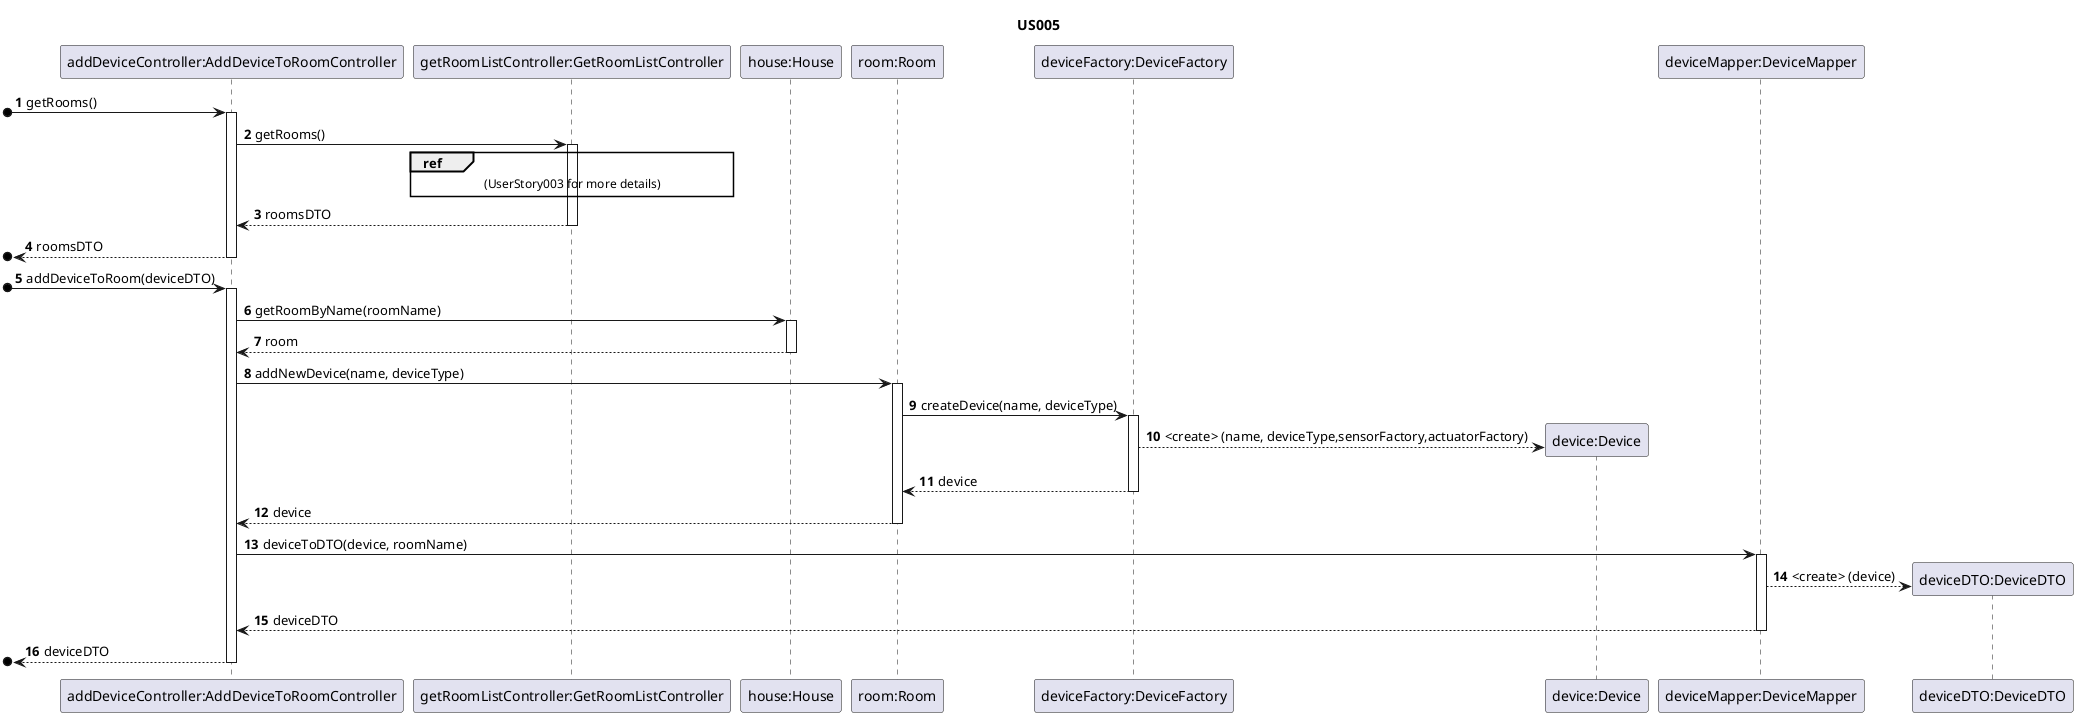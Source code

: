@startuml

autonumber

title US005

/'
As a Power User [or Administrator], I want to add a new device to a room, in order to configure it.
'/

participant "addDeviceController:AddDeviceToRoomController" as A
participant "getRoomListController:GetRoomListController" as G
participant "house:House" as H
participant "room:Room" as R
participant "deviceFactory:DeviceFactory" as F
participant "device:Device" as D
participant "deviceMapper:DeviceMapper" as M
participant "deviceDTO:DeviceDTO" as DTO

[o->A : getRooms()
activate A
A->G : getRooms()
activate G
ref over G : (UserStory003 for more details)
G-->A : roomsDTO
deactivate G
[o<--A : roomsDTO
deactivate A
[o->A : addDeviceToRoom(deviceDTO)
activate A
A->H : getRoomByName(roomName)
activate H
H-->A : room
deactivate H
A->R : addNewDevice(name, deviceType)
activate R
R->F : createDevice(name, deviceType)
activate F
F-->D** : <create> (name, deviceType,sensorFactory,actuatorFactory)
F-->R : device
deactivate F
R-->A : device
deactivate R
A->M : deviceToDTO(device, roomName)
activate M
M-->DTO** : <create> (device)
M-->A : deviceDTO
deactivate M
[o<--A : deviceDTO
deactivate A

@enduml